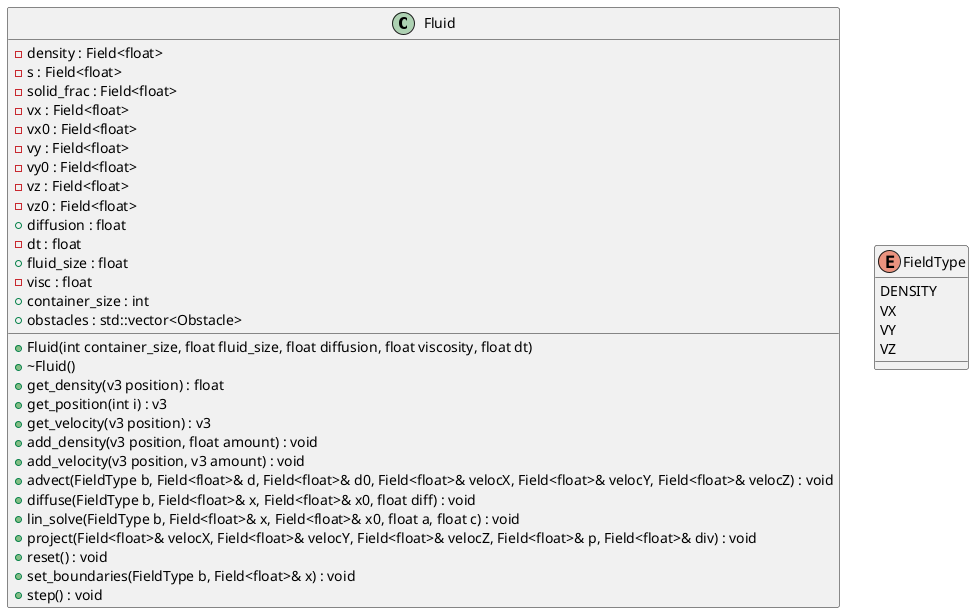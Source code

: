 @startuml





/' Objects '/

class Fluid {
	+Fluid(int container_size, float fluid_size, float diffusion, float viscosity, float dt)
	+~Fluid()
	-density : Field<float>
	-s : Field<float>
	-solid_frac : Field<float>
	-vx : Field<float>
	-vx0 : Field<float>
	-vy : Field<float>
	-vy0 : Field<float>
	-vz : Field<float>
	-vz0 : Field<float>
	+diffusion : float
	-dt : float
	+fluid_size : float
	+get_density(v3 position) : float
	-visc : float
	+container_size : int
	+obstacles : std::vector<Obstacle>
	+get_position(int i) : v3
	+get_velocity(v3 position) : v3
	+add_density(v3 position, float amount) : void
	+add_velocity(v3 position, v3 amount) : void
	+advect(FieldType b, Field<float>& d, Field<float>& d0, Field<float>& velocX, Field<float>& velocY, Field<float>& velocZ) : void
	+diffuse(FieldType b, Field<float>& x, Field<float>& x0, float diff) : void
	+lin_solve(FieldType b, Field<float>& x, Field<float>& x0, float a, float c) : void
	+project(Field<float>& velocX, Field<float>& velocY, Field<float>& velocZ, Field<float>& p, Field<float>& div) : void
	+reset() : void
	+set_boundaries(FieldType b, Field<float>& x) : void
	+step() : void
}


enum FieldType {
	DENSITY
	VX
	VY
	VZ
}





/' Inheritance relationships '/




/' Aggregation relationships '/





/' Nested objects '/



@enduml
